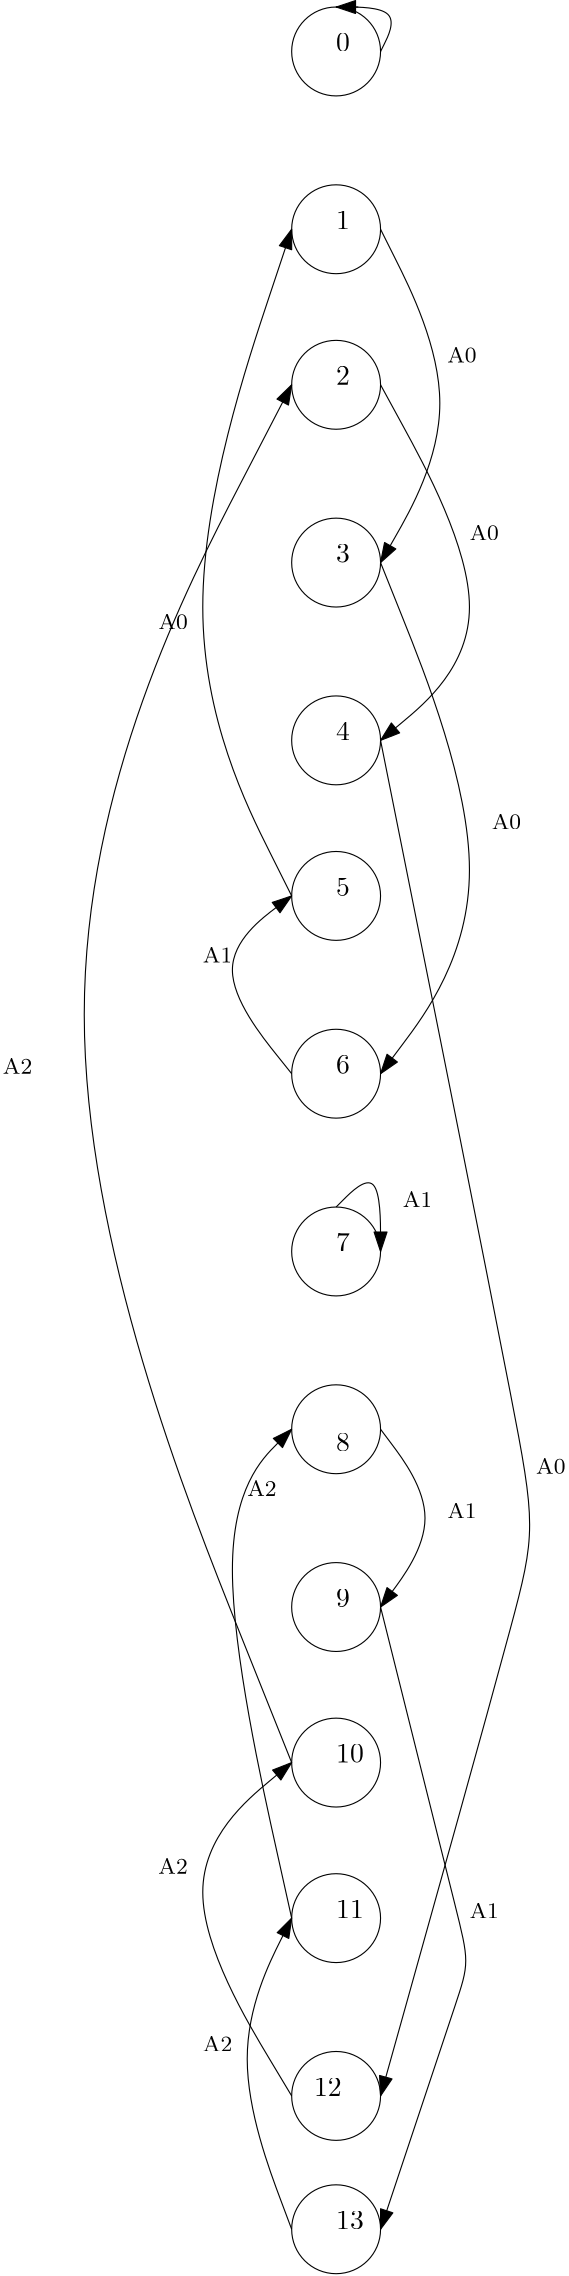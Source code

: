 <?xml version="1.0"?>
<!DOCTYPE ipe SYSTEM "ipe.dtd">
<ipe version="70005" creator="Ipe 7.1.4">
<info created="D:20170320191338" modified="D:20170320191338"/>
<ipestyle name="basic">
<symbol name="arrow/arc(spx)">
<path stroke="sym-stroke" fill="sym-stroke" pen="sym-pen">
0 0 m
-1 0.333 l
-1 -0.333 l
h
</path>
</symbol>
<symbol name="arrow/farc(spx)">
<path stroke="sym-stroke" fill="white" pen="sym-pen">
0 0 m
-1 0.333 l
-1 -0.333 l
h
</path>
</symbol>
<symbol name="mark/circle(sx)" transformations="translations">
<path fill="sym-stroke">
0.6 0 0 0.6 0 0 e
0.4 0 0 0.4 0 0 e
</path>
</symbol>
<symbol name="mark/disk(sx)" transformations="translations">
<path fill="sym-stroke">
0.6 0 0 0.6 0 0 e
</path>
</symbol>
<symbol name="mark/fdisk(sfx)" transformations="translations">
<group>
<path fill="sym-fill">
0.5 0 0 0.5 0 0 e
</path>
<path fill="sym-stroke" fillrule="eofill">
0.6 0 0 0.6 0 0 e
0.4 0 0 0.4 0 0 e
</path>
</group>
</symbol>
<symbol name="mark/box(sx)" transformations="translations">
<path fill="sym-stroke" fillrule="eofill">
-0.6 -0.6 m
0.6 -0.6 l
0.6 0.6 l
-0.6 0.6 l
h
-0.4 -0.4 m
0.4 -0.4 l
0.4 0.4 l
-0.4 0.4 l
h
</path>
</symbol>
<symbol name="mark/square(sx)" transformations="translations">
<path fill="sym-stroke">
-0.6 -0.6 m
0.6 -0.6 l
0.6 0.6 l
-0.6 0.6 l
h
</path>
</symbol>
<symbol name="mark/fsquare(sfx)" transformations="translations">
<group>
<path fill="sym-fill">
-0.5 -0.5 m
0.5 -0.5 l
0.5 0.5 l
-0.5 0.5 l
h
</path>
<path fill="sym-stroke" fillrule="eofill">
-0.6 -0.6 m
0.6 -0.6 l
0.6 0.6 l
-0.6 0.6 l
h
-0.4 -0.4 m
0.4 -0.4 l
0.4 0.4 l
-0.4 0.4 l
h
</path>
</group>
</symbol>
<symbol name="mark/cross(sx)" transformations="translations">
<group>
<path fill="sym-stroke">
-0.43 -0.57 m
0.57 0.43 l
0.43 0.57 l
-0.57 -0.43 l
h
</path>
<path fill="sym-stroke">
-0.43 0.57 m
0.57 -0.43 l
0.43 -0.57 l
-0.57 0.43 l
h
</path>
</group>
</symbol>
<symbol name="arrow/fnormal(spx)">
<path stroke="sym-stroke" fill="white" pen="sym-pen">
0 0 m
-1 0.333 l
-1 -0.333 l
h
</path>
</symbol>
<symbol name="arrow/pointed(spx)">
<path stroke="sym-stroke" fill="sym-stroke" pen="sym-pen">
0 0 m
-1 0.333 l
-0.8 0 l
-1 -0.333 l
h
</path>
</symbol>
<symbol name="arrow/fpointed(spx)">
<path stroke="sym-stroke" fill="white" pen="sym-pen">
0 0 m
-1 0.333 l
-0.8 0 l
-1 -0.333 l
h
</path>
</symbol>
<symbol name="arrow/linear(spx)">
<path stroke="sym-stroke" pen="sym-pen">
-1 0.333 m
0 0 l
-1 -0.333 l
</path>
</symbol>
<symbol name="arrow/fdouble(spx)">
<path stroke="sym-stroke" fill="white" pen="sym-pen">
0 0 m
-1 0.333 l
-1 -0.333 l
h
-1 0 m
-2 0.333 l
-2 -0.333 l
h
</path>
</symbol>
<symbol name="arrow/double(spx)">
<path stroke="sym-stroke" fill="sym-stroke" pen="sym-pen">
0 0 m
-1 0.333 l
-1 -0.333 l
h
-1 0 m
-2 0.333 l
-2 -0.333 l
h
</path>
</symbol>
<pen name="heavier" value="0.8"/>
<pen name="fat" value="1.2"/>
<pen name="ultrafat" value="2"/>
<symbolsize name="large" value="5"/>
<symbolsize name="small" value="2"/>
<symbolsize name="tiny" value="1.1"/>
<arrowsize name="large" value="10"/>
<arrowsize name="small" value="5"/>
<arrowsize name="tiny" value="3"/>
<color name="red" value="1 0 0"/>
<color name="green" value="0 1 0"/>
<color name="blue" value="0 0 1"/>
<color name="yellow" value="1 1 0"/>
<color name="orange" value="1 0.647 0"/>
<color name="gold" value="1 0.843 0"/>
<color name="purple" value="0.627 0.125 0.941"/>
<color name="gray" value="0.745"/>
<color name="brown" value="0.647 0.165 0.165"/>
<color name="navy" value="0 0 0.502"/>
<color name="pink" value="1 0.753 0.796"/>
<color name="seagreen" value="0.18 0.545 0.341"/>
<color name="turquoise" value="0.251 0.878 0.816"/>
<color name="violet" value="0.933 0.51 0.933"/>
<color name="darkblue" value="0 0 0.545"/>
<color name="darkcyan" value="0 0.545 0.545"/>
<color name="darkgray" value="0.663"/>
<color name="darkgreen" value="0 0.392 0"/>
<color name="darkmagenta" value="0.545 0 0.545"/>
<color name="darkorange" value="1 0.549 0"/>
<color name="darkred" value="0.545 0 0"/>
<color name="lightblue" value="0.678 0.847 0.902"/>
<color name="lightcyan" value="0.878 1 1"/>
<color name="lightgray" value="0.827"/>
<color name="lightgreen" value="0.565 0.933 0.565"/>
<color name="lightyellow" value="1 1 0.878"/>
<dashstyle name="dashed" value="[4] 0"/>
<dashstyle name="dotted" value="[1 3] 0"/>
<dashstyle name="dash dotted" value="[4 2 1 2] 0"/>
<dashstyle name="dash dot dotted" value="[4 2 1 2 1 2] 0"/>
<textsize name="large" value="\large"/>
<textsize name="Large" value="\Large"/>
<textsize name="LARGE" value="\LARGE"/>
<textsize name="huge" value="\huge"/>
<textsize name="Huge" value="\Huge"/>
<textsize name="small" value="\small"/>
<textsize name="footnote" value="\footnotesize"/>
<textsize name="tiny" value="\tiny"/>
<textstyle name="center" begin="\begin{center}" end="\end{center}"/>
<textstyle name="itemize" begin="\begin{itemize}" end="\end{itemize}"/>
<textstyle name="item" begin="\begin{itemize}\item{}" end="\end{itemize}"/>
<gridsize name="4 pts" value="4"/>
<gridsize name="8 pts (~3 mm)" value="8"/>
<gridsize name="16 pts (~6 mm)" value="16"/>
<gridsize name="32 pts (~12 mm)" value="32"/>
<gridsize name="10 pts (~3.5 mm)" value="10"/>
<gridsize name="20 pts (~7 mm)" value="20"/>
<gridsize name="14 pts (~5 mm)" value="14"/>
<gridsize name="28 pts (~10 mm)" value="28"/>
<gridsize name="56 pts (~20 mm)" value="56"/>
<anglesize name="90 deg" value="90"/>
<anglesize name="60 deg" value="60"/>
<anglesize name="45 deg" value="45"/>
<anglesize name="30 deg" value="30"/>
<anglesize name="22.5 deg" value="22.5"/>
<tiling name="falling" angle="-60" step="4" width="1"/>
<tiling name="rising" angle="30" step="4" width="1"/>
</ipestyle>
<page>
<layer name="alpha"/>
<view layers="alpha" active="alpha"/>
<path layer="alpha" matrix="1 0 0 1 0 16" stroke="black">
16 0 0 16 288 800 e
</path>
<path matrix="1 0 0 1 0 16" stroke="black">
16 0 0 16 288 736 e
</path>
<path matrix="1 0 0 1 0 24" stroke="black">
16 0 0 16 288 672 e
</path>
<path matrix="1 0 0 1 0 24" stroke="black">
16 0 0 16 288 608 e
</path>
<path matrix="1 0 0 1 0 24" stroke="black">
16 0 0 16 288 544 e
</path>
<path matrix="1 0 0 1 0 32" stroke="black">
16 0 0 16 288 480 e
</path>
<path matrix="1 0 0 1 0 32" stroke="black">
16 0 0 16 288 416 e
</path>
<path matrix="1 0 0 1 0 32" stroke="black">
16 0 0 16 288 352 e
</path>
<path matrix="1 0 0 1 0 32" stroke="black">
16 0 0 16 288 288 e
</path>
<path matrix="1 0 0 1 0 32" stroke="black">
16 0 0 16 288 224 e
</path>
<path matrix="1 0 0 1 0 40" stroke="black">
16 0 0 16 288 160 e
</path>
<path matrix="1 0 0 1 0 48" stroke="black">
16 0 0 16 288 96 e
</path>
<path matrix="1 0 0 1 0 48" stroke="black">
16 0 0 16 288 32 e
</path>
<path matrix="1 0 0 1 0 16" stroke="black">
16 0 0 16 288 16 e
</path>
<text transformations="translations" pos="288 816" stroke="black" type="label" width="4.981" height="6.42" depth="0" valign="baseline">0</text>
<text transformations="translations" pos="288 752" stroke="black" type="label" width="4.981" height="6.42" depth="0" valign="baseline">1</text>
<text transformations="translations" pos="288 696" stroke="black" type="label" width="4.981" height="6.42" depth="0" valign="baseline">2</text>
<text matrix="1 0 0 1 -8 8" transformations="translations" pos="296 624" stroke="black" type="label" width="4.981" height="6.42" depth="0" valign="baseline">3</text>
<text transformations="translations" pos="288 568" stroke="black" type="label" width="4.981" height="6.42" depth="0" valign="baseline">4</text>
<text matrix="1 0 0 1 -8 0" transformations="translations" pos="296 512" stroke="black" type="label" width="4.981" height="6.42" depth="0" valign="baseline">5</text>
<text transformations="translations" pos="288 448" stroke="black" type="label" width="4.981" height="6.42" depth="0" valign="baseline">6</text>
<text matrix="1 0 0 1 -8 -8" transformations="translations" pos="296 392" stroke="black" type="label" width="4.981" height="6.42" depth="0" valign="baseline">7</text>
<text matrix="1 0 0 1 0 -16" transformations="translations" pos="288 328" stroke="black" type="label" width="4.981" height="6.42" depth="0" valign="baseline">8</text>
<text matrix="1 0 0 1 -8 0" transformations="translations" pos="296 256" stroke="black" type="label" width="4.981" height="6.42" depth="0" valign="baseline">9</text>
<text transformations="translations" pos="288 200" stroke="black" type="label" width="9.963" height="6.42" depth="0" valign="baseline">10</text>
<text transformations="translations" pos="288 144" stroke="black" type="label" width="9.963" height="6.42" depth="0" valign="baseline">11</text>
<text transformations="translations" pos="280 80" stroke="black" type="label" width="9.963" height="6.42" depth="0" valign="baseline">12</text>
<text transformations="translations" pos="288 32" stroke="black" type="label" width="9.963" height="6.42" depth="0" valign="baseline">13</text>
<path stroke="black">
288 832 m
312 832
304 816
304 816 s
</path>
<path stroke="black">
304 816 m
304 816
304 816 s
</path>
<path stroke="black" cap="1">
304 816 m
304 816 l
</path>
<path stroke="black" arrow="normal/normal">
296 832 m
288 832 l
</path>
<path stroke="black">
296 832 m
296 832
296 832
296 832 s
</path>
<path stroke="black" arrow="normal/normal">
304 752 m
336 688
304 632 s
</path>
<text transformations="translations" pos="328 704" stroke="black" type="label" width="10.577" height="5.446" depth="0" valign="baseline" size="footnote">A0</text>
<path stroke="black" arrow="normal/normal">
304 632 m
352 512
304 448 s
</path>
<text transformations="translations" pos="344 536" stroke="black" type="label" width="10.577" height="5.446" depth="0" valign="baseline" size="footnote">A0</text>
<path stroke="black" arrow="normal/normal">
272 448 m
240 488
272 512 s
</path>
<text transformations="translations" pos="240 488" stroke="black" type="label" width="10.577" height="5.446" depth="0" valign="baseline" size="footnote">A1</text>
<path stroke="black" arrow="normal/normal">
272 512 m
224 608
272 752 s
</path>
<text transformations="translations" pos="224 608" stroke="black" type="label" width="10.577" height="5.446" depth="0" valign="baseline" size="footnote">A0</text>
<path stroke="black" arrow="normal/normal">
304 696 m
352 608
304 568 s
</path>
<text transformations="translations" pos="336 640" stroke="black" type="label" width="10.577" height="5.446" depth="0" valign="baseline" size="footnote">A0</text>
<path stroke="black" arrow="normal/normal">
304 568 m
360 288
360 280
304 80 s
</path>
<text transformations="translations" pos="360 304" stroke="black" type="label" width="10.577" height="5.446" depth="0" valign="baseline" size="footnote">A0</text>
<path stroke="black" arrow="normal/normal">
272 80 m
224 160
272 200 s
</path>
<text transformations="translations" pos="224 160" stroke="black" type="label" width="10.577" height="5.446" depth="0" valign="baseline" size="footnote">A2</text>
<path stroke="black" arrow="normal/normal">
272 200 m
160 480
272 696 s
</path>
<text transformations="translations" pos="168 448" stroke="black" type="label" width="10.577" height="5.446" depth="0" valign="baseline" size="footnote">A2</text>
<path stroke="black" arrow="normal/normal">
288 400 m
304 416
304 384 s
</path>
<text transformations="translations" pos="312 400" stroke="black" type="label" width="10.577" height="5.446" depth="0" valign="baseline" size="footnote">A1</text>
<path stroke="black" arrow="normal/normal">
304 320 m
328 288
304 256 s
</path>
<text transformations="translations" pos="328 288" stroke="black" type="label" width="10.577" height="5.446" depth="0" valign="baseline" size="footnote">A1</text>
<path stroke="black" arrow="normal/normal">
304 256 m
336 128
336 128
304 32 s
</path>
<text transformations="translations" pos="336 144" stroke="black" type="label" width="10.577" height="5.446" depth="0" valign="baseline" size="footnote">A1</text>
<path stroke="black" arrow="normal/normal">
272 32 m
248 96
272 144 s
</path>
<text matrix="1 0 0 1 -8 0" transformations="translations" pos="248 96" stroke="black" type="label" width="10.577" height="5.446" depth="0" valign="baseline" size="footnote">A2</text>
<path stroke="black" arrow="normal/normal">
272 144 m
240 288
272 320 s
</path>
<text transformations="translations" pos="256 296" stroke="black" type="label" width="10.577" height="5.446" depth="0" valign="baseline" size="footnote">A2</text>
</page>
</ipe>
